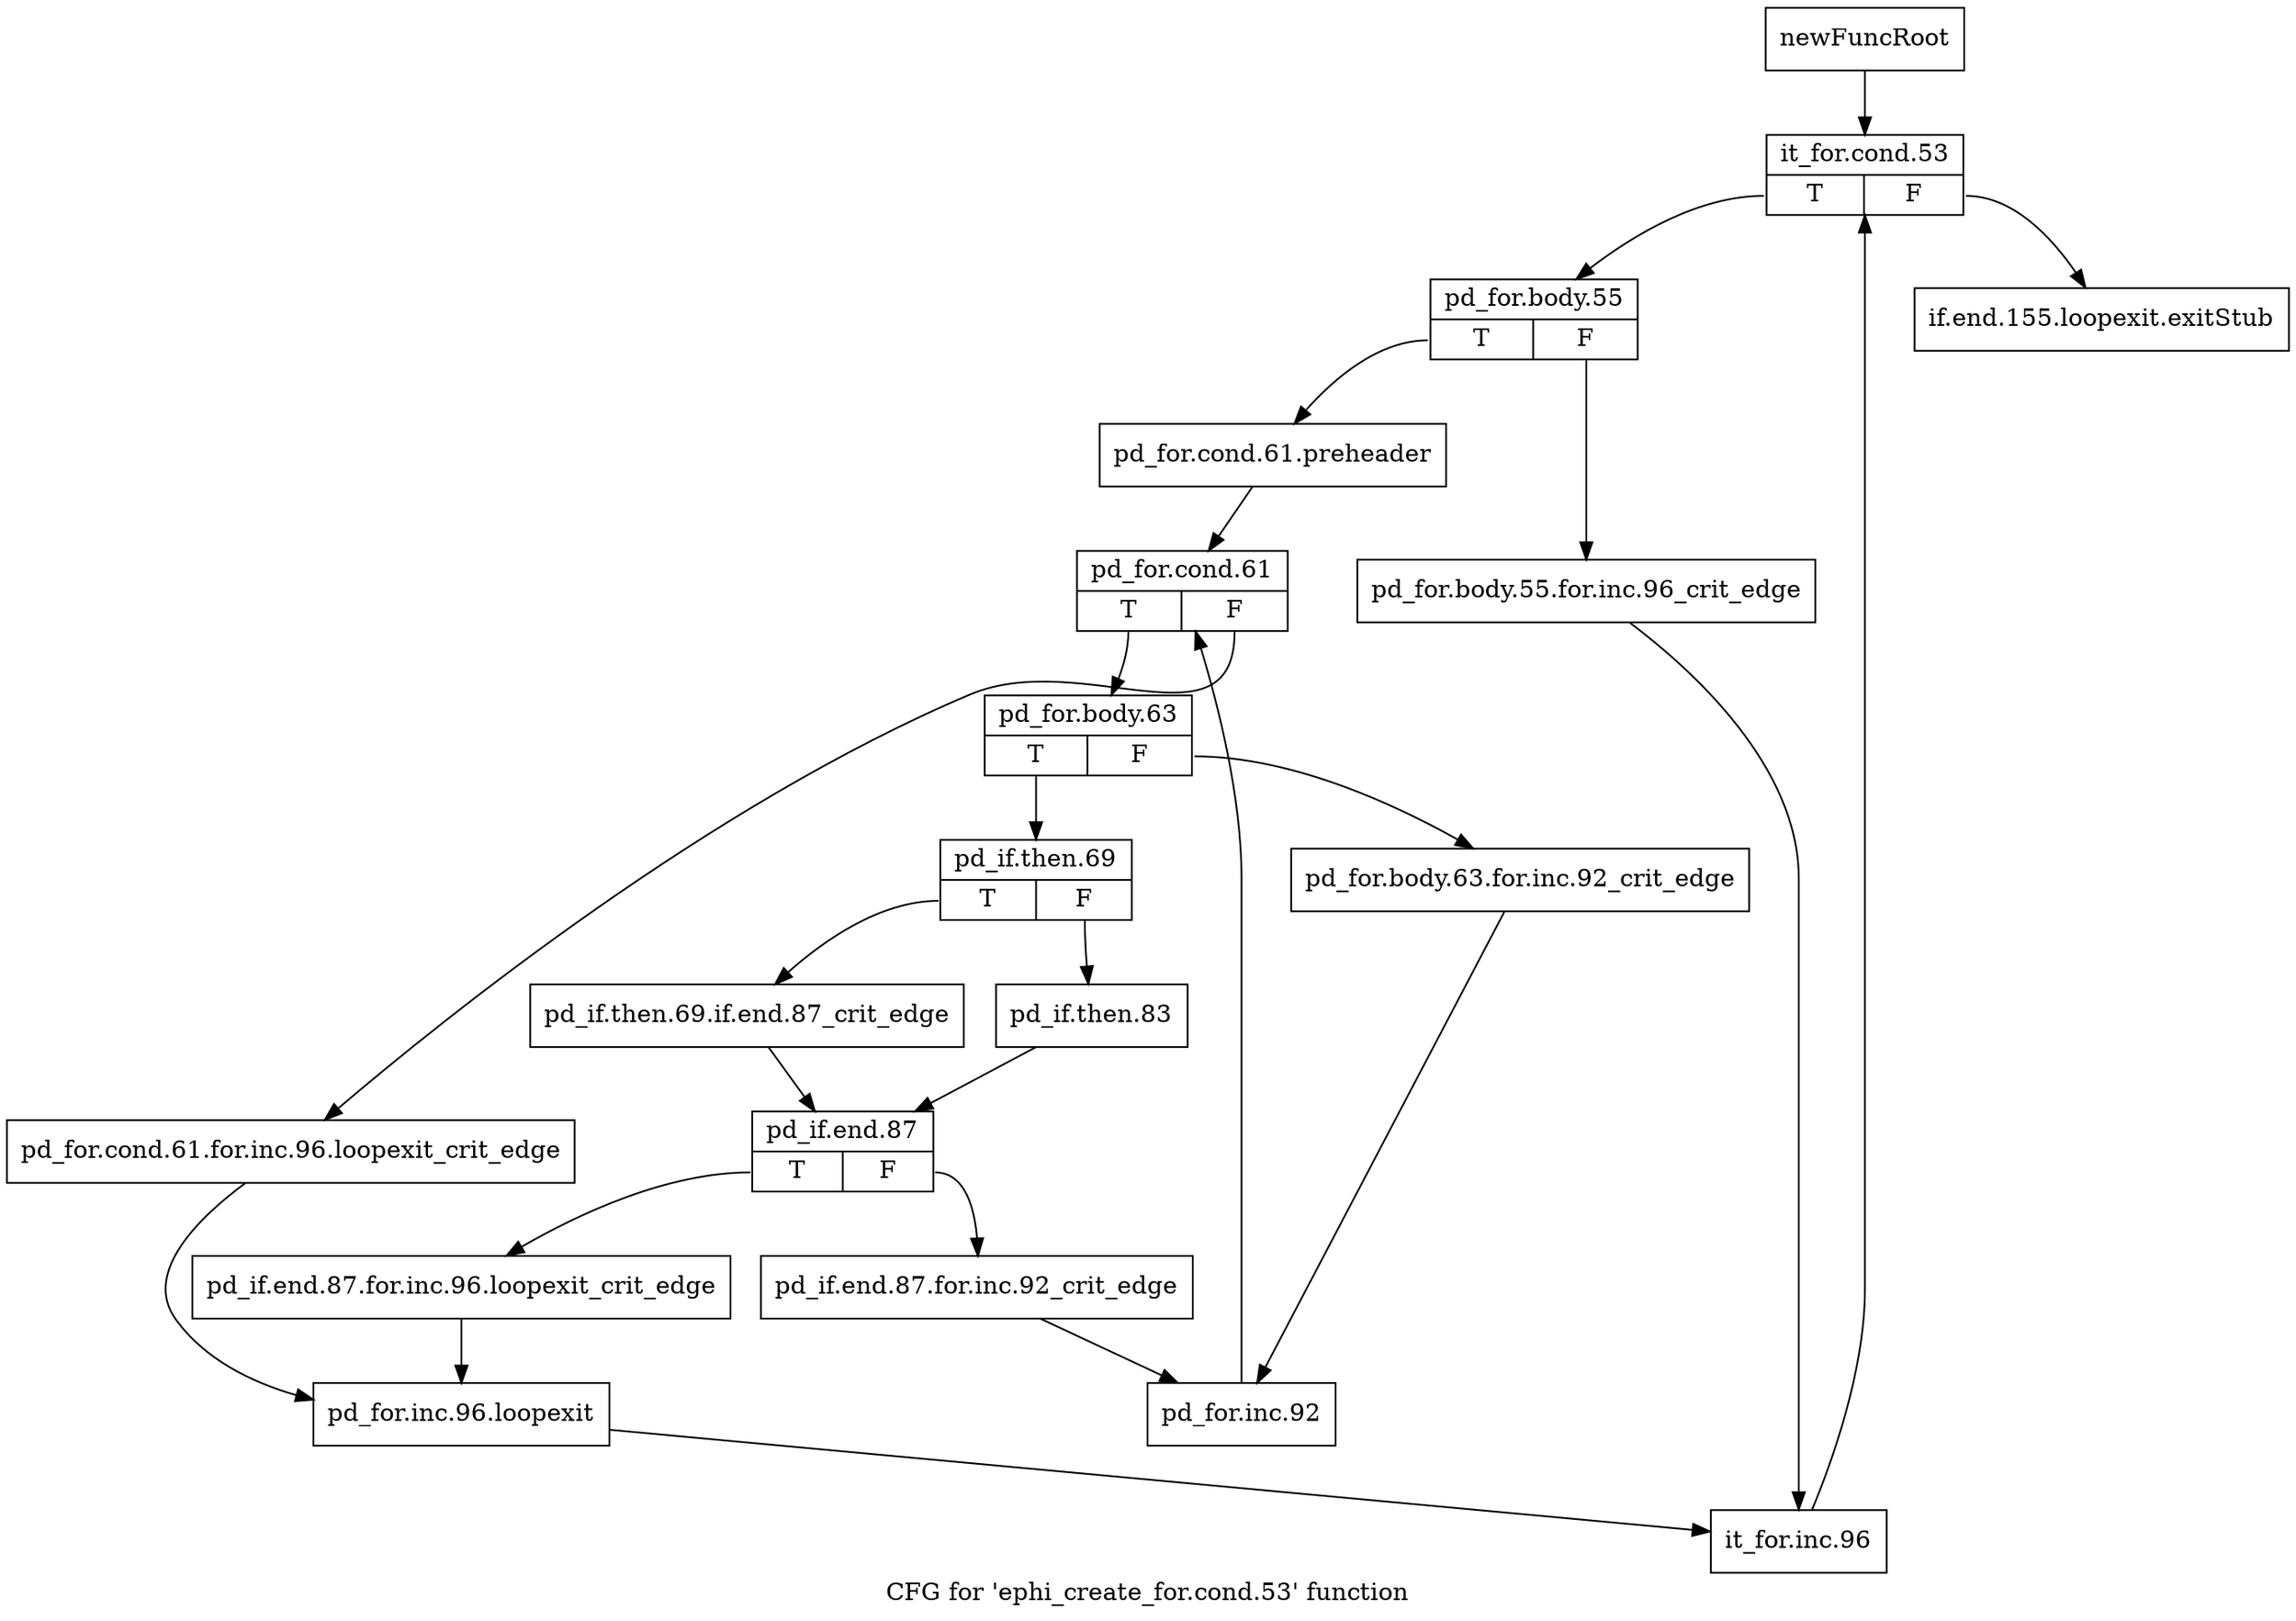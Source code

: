 digraph "CFG for 'ephi_create_for.cond.53' function" {
	label="CFG for 'ephi_create_for.cond.53' function";

	Node0xc2ecfe0 [shape=record,label="{newFuncRoot}"];
	Node0xc2ecfe0 -> Node0xc2ed080;
	Node0xc2ed030 [shape=record,label="{if.end.155.loopexit.exitStub}"];
	Node0xc2ed080 [shape=record,label="{it_for.cond.53|{<s0>T|<s1>F}}"];
	Node0xc2ed080:s0 -> Node0xc2ed0d0;
	Node0xc2ed080:s1 -> Node0xc2ed030;
	Node0xc2ed0d0 [shape=record,label="{pd_for.body.55|{<s0>T|<s1>F}}"];
	Node0xc2ed0d0:s0 -> Node0xc2ed170;
	Node0xc2ed0d0:s1 -> Node0xc2ed120;
	Node0xc2ed120 [shape=record,label="{pd_for.body.55.for.inc.96_crit_edge}"];
	Node0xc2ed120 -> Node0xc2ed580;
	Node0xc2ed170 [shape=record,label="{pd_for.cond.61.preheader}"];
	Node0xc2ed170 -> Node0xc2ed1c0;
	Node0xc2ed1c0 [shape=record,label="{pd_for.cond.61|{<s0>T|<s1>F}}"];
	Node0xc2ed1c0:s0 -> Node0xc2ed260;
	Node0xc2ed1c0:s1 -> Node0xc2ed210;
	Node0xc2ed210 [shape=record,label="{pd_for.cond.61.for.inc.96.loopexit_crit_edge}"];
	Node0xc2ed210 -> Node0xc2ed530;
	Node0xc2ed260 [shape=record,label="{pd_for.body.63|{<s0>T|<s1>F}}"];
	Node0xc2ed260:s0 -> Node0xc2ed300;
	Node0xc2ed260:s1 -> Node0xc2ed2b0;
	Node0xc2ed2b0 [shape=record,label="{pd_for.body.63.for.inc.92_crit_edge}"];
	Node0xc2ed2b0 -> Node0xc2ed490;
	Node0xc2ed300 [shape=record,label="{pd_if.then.69|{<s0>T|<s1>F}}"];
	Node0xc2ed300:s0 -> Node0xc2ed3a0;
	Node0xc2ed300:s1 -> Node0xc2ed350;
	Node0xc2ed350 [shape=record,label="{pd_if.then.83}"];
	Node0xc2ed350 -> Node0xc2ed3f0;
	Node0xc2ed3a0 [shape=record,label="{pd_if.then.69.if.end.87_crit_edge}"];
	Node0xc2ed3a0 -> Node0xc2ed3f0;
	Node0xc2ed3f0 [shape=record,label="{pd_if.end.87|{<s0>T|<s1>F}}"];
	Node0xc2ed3f0:s0 -> Node0xc2ed4e0;
	Node0xc2ed3f0:s1 -> Node0xc2ed440;
	Node0xc2ed440 [shape=record,label="{pd_if.end.87.for.inc.92_crit_edge}"];
	Node0xc2ed440 -> Node0xc2ed490;
	Node0xc2ed490 [shape=record,label="{pd_for.inc.92}"];
	Node0xc2ed490 -> Node0xc2ed1c0;
	Node0xc2ed4e0 [shape=record,label="{pd_if.end.87.for.inc.96.loopexit_crit_edge}"];
	Node0xc2ed4e0 -> Node0xc2ed530;
	Node0xc2ed530 [shape=record,label="{pd_for.inc.96.loopexit}"];
	Node0xc2ed530 -> Node0xc2ed580;
	Node0xc2ed580 [shape=record,label="{it_for.inc.96}"];
	Node0xc2ed580 -> Node0xc2ed080;
}
